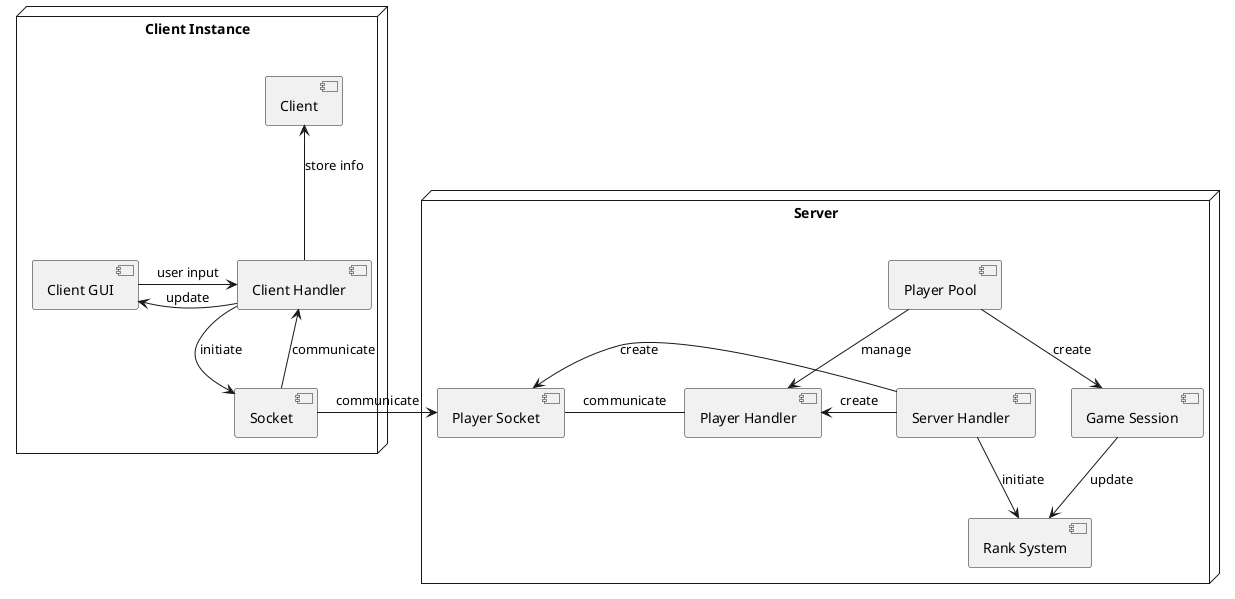 @startuml
'https://plantuml.com/component-diagram


node "Client Instance" {
    [Client GUI] -right-> [Client Handler]: user input
    [Client Handler] -left-> [Client GUI]: update
    [Client Handler] -down-> [Socket]: initiate
    [Client Handler] -up-> [Client]: store info
    [Socket] -up-> [Client Handler]: communicate
}

node "Server" {

    [Server Handler] -down-> [Rank System]: initiate
    [Server Handler] -left-> [Player Socket]: create
    [Server Handler] -right-> [Player Handler]: create

    [Game Session] -down-> [Rank System]: update

    [Player Pool] -down-> [Player Handler]: manage
    [Player Pool] -down-> [Game Session]: create

    [Player Handler] -left- [Player Socket]: communicate
}

[Socket] -right-> [Player Socket]: communicate

@enduml
